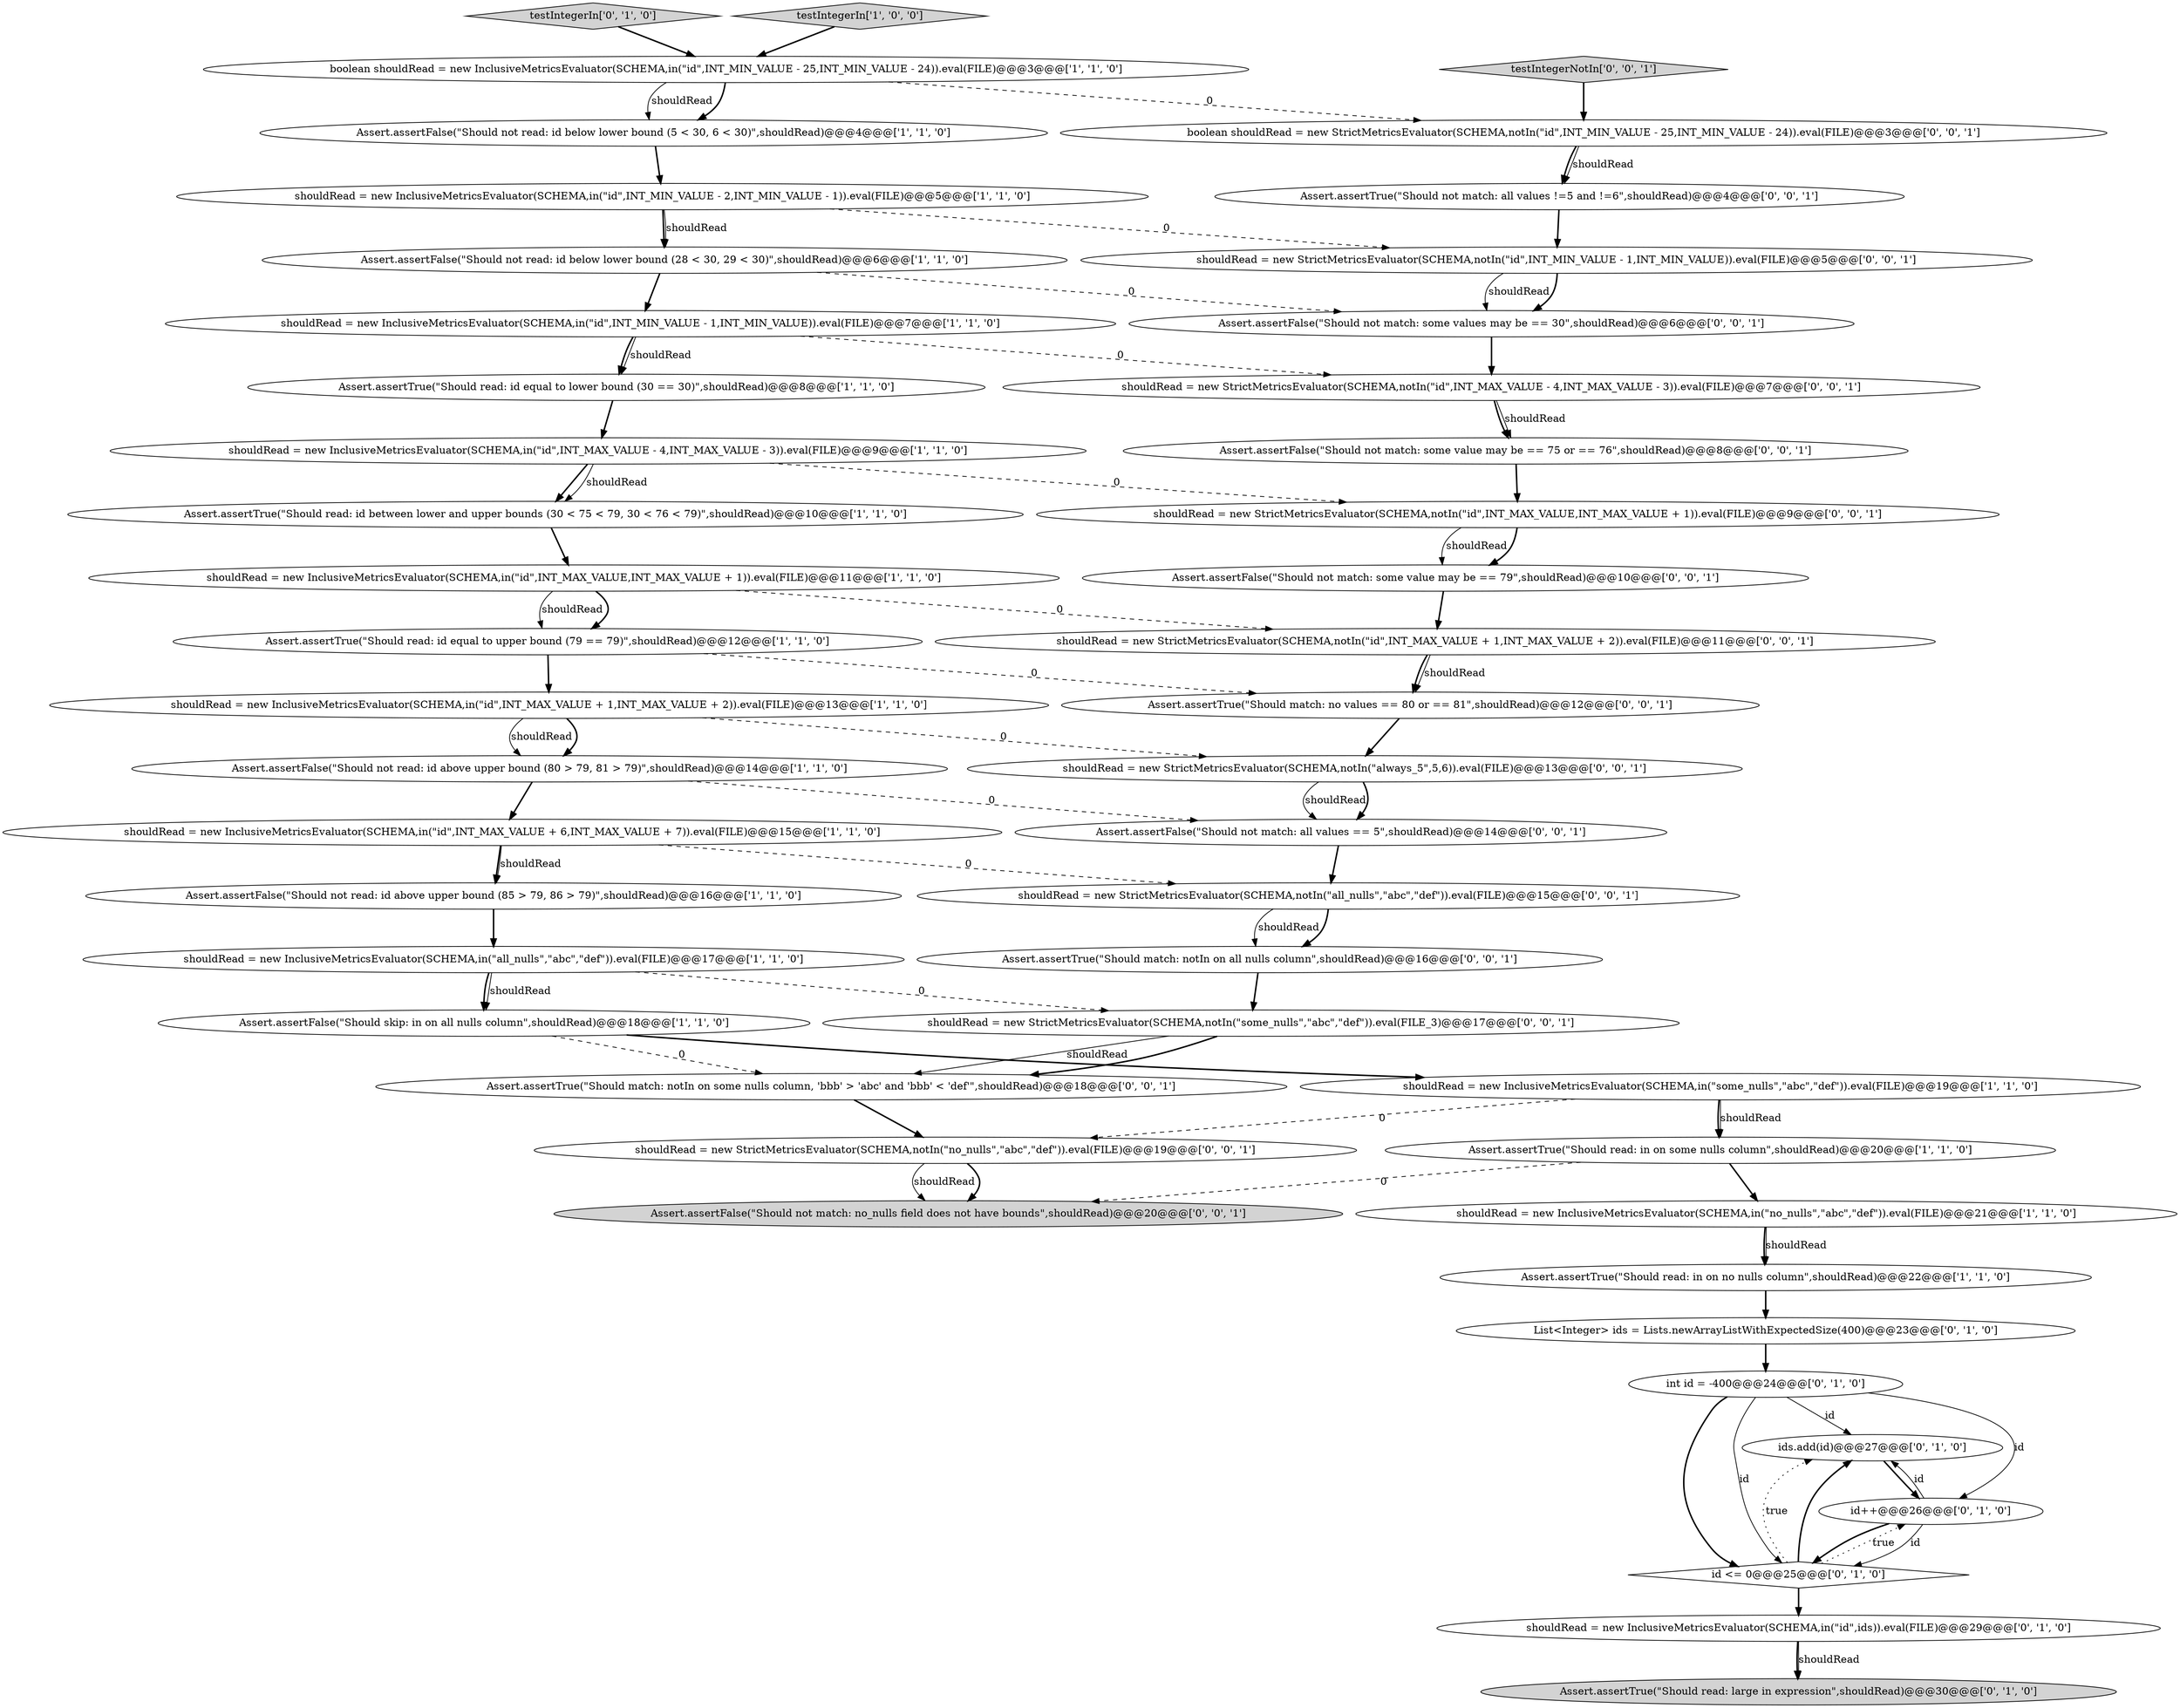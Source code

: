 digraph {
40 [style = filled, label = "Assert.assertTrue(\"Should match: no values == 80 or == 81\",shouldRead)@@@12@@@['0', '0', '1']", fillcolor = white, shape = ellipse image = "AAA0AAABBB3BBB"];
46 [style = filled, label = "Assert.assertTrue(\"Should match: notIn on some nulls column, 'bbb' > 'abc' and 'bbb' < 'def'\",shouldRead)@@@18@@@['0', '0', '1']", fillcolor = white, shape = ellipse image = "AAA0AAABBB3BBB"];
2 [style = filled, label = "shouldRead = new InclusiveMetricsEvaluator(SCHEMA,in(\"no_nulls\",\"abc\",\"def\")).eval(FILE)@@@21@@@['1', '1', '0']", fillcolor = white, shape = ellipse image = "AAA0AAABBB1BBB"];
11 [style = filled, label = "Assert.assertFalse(\"Should not read: id above upper bound (80 > 79, 81 > 79)\",shouldRead)@@@14@@@['1', '1', '0']", fillcolor = white, shape = ellipse image = "AAA0AAABBB1BBB"];
28 [style = filled, label = "Assert.assertTrue(\"Should read: large in expression\",shouldRead)@@@30@@@['0', '1', '0']", fillcolor = lightgray, shape = ellipse image = "AAA1AAABBB2BBB"];
38 [style = filled, label = "shouldRead = new StrictMetricsEvaluator(SCHEMA,notIn(\"id\",INT_MAX_VALUE - 4,INT_MAX_VALUE - 3)).eval(FILE)@@@7@@@['0', '0', '1']", fillcolor = white, shape = ellipse image = "AAA0AAABBB3BBB"];
9 [style = filled, label = "Assert.assertTrue(\"Should read: id equal to lower bound (30 == 30)\",shouldRead)@@@8@@@['1', '1', '0']", fillcolor = white, shape = ellipse image = "AAA0AAABBB1BBB"];
12 [style = filled, label = "shouldRead = new InclusiveMetricsEvaluator(SCHEMA,in(\"some_nulls\",\"abc\",\"def\")).eval(FILE)@@@19@@@['1', '1', '0']", fillcolor = white, shape = ellipse image = "AAA0AAABBB1BBB"];
27 [style = filled, label = "testIntegerIn['0', '1', '0']", fillcolor = lightgray, shape = diamond image = "AAA0AAABBB2BBB"];
8 [style = filled, label = "Assert.assertFalse(\"Should not read: id below lower bound (5 < 30, 6 < 30)\",shouldRead)@@@4@@@['1', '1', '0']", fillcolor = white, shape = ellipse image = "AAA0AAABBB1BBB"];
23 [style = filled, label = "shouldRead = new InclusiveMetricsEvaluator(SCHEMA,in(\"id\",ids)).eval(FILE)@@@29@@@['0', '1', '0']", fillcolor = white, shape = ellipse image = "AAA1AAABBB2BBB"];
39 [style = filled, label = "shouldRead = new StrictMetricsEvaluator(SCHEMA,notIn(\"always_5\",5,6)).eval(FILE)@@@13@@@['0', '0', '1']", fillcolor = white, shape = ellipse image = "AAA0AAABBB3BBB"];
47 [style = filled, label = "Assert.assertFalse(\"Should not match: some value may be == 79\",shouldRead)@@@10@@@['0', '0', '1']", fillcolor = white, shape = ellipse image = "AAA0AAABBB3BBB"];
31 [style = filled, label = "shouldRead = new StrictMetricsEvaluator(SCHEMA,notIn(\"no_nulls\",\"abc\",\"def\")).eval(FILE)@@@19@@@['0', '0', '1']", fillcolor = white, shape = ellipse image = "AAA0AAABBB3BBB"];
26 [style = filled, label = "List<Integer> ids = Lists.newArrayListWithExpectedSize(400)@@@23@@@['0', '1', '0']", fillcolor = white, shape = ellipse image = "AAA1AAABBB2BBB"];
5 [style = filled, label = "Assert.assertTrue(\"Should read: id equal to upper bound (79 == 79)\",shouldRead)@@@12@@@['1', '1', '0']", fillcolor = white, shape = ellipse image = "AAA0AAABBB1BBB"];
10 [style = filled, label = "Assert.assertTrue(\"Should read: id between lower and upper bounds (30 < 75 < 79, 30 < 76 < 79)\",shouldRead)@@@10@@@['1', '1', '0']", fillcolor = white, shape = ellipse image = "AAA0AAABBB1BBB"];
43 [style = filled, label = "Assert.assertFalse(\"Should not match: some values may be == 30\",shouldRead)@@@6@@@['0', '0', '1']", fillcolor = white, shape = ellipse image = "AAA0AAABBB3BBB"];
16 [style = filled, label = "boolean shouldRead = new InclusiveMetricsEvaluator(SCHEMA,in(\"id\",INT_MIN_VALUE - 25,INT_MIN_VALUE - 24)).eval(FILE)@@@3@@@['1', '1', '0']", fillcolor = white, shape = ellipse image = "AAA0AAABBB1BBB"];
19 [style = filled, label = "shouldRead = new InclusiveMetricsEvaluator(SCHEMA,in(\"all_nulls\",\"abc\",\"def\")).eval(FILE)@@@17@@@['1', '1', '0']", fillcolor = white, shape = ellipse image = "AAA0AAABBB1BBB"];
30 [style = filled, label = "shouldRead = new StrictMetricsEvaluator(SCHEMA,notIn(\"id\",INT_MAX_VALUE,INT_MAX_VALUE + 1)).eval(FILE)@@@9@@@['0', '0', '1']", fillcolor = white, shape = ellipse image = "AAA0AAABBB3BBB"];
24 [style = filled, label = "int id = -400@@@24@@@['0', '1', '0']", fillcolor = white, shape = ellipse image = "AAA1AAABBB2BBB"];
29 [style = filled, label = "Assert.assertTrue(\"Should match: notIn on all nulls column\",shouldRead)@@@16@@@['0', '0', '1']", fillcolor = white, shape = ellipse image = "AAA0AAABBB3BBB"];
22 [style = filled, label = "ids.add(id)@@@27@@@['0', '1', '0']", fillcolor = white, shape = ellipse image = "AAA1AAABBB2BBB"];
34 [style = filled, label = "Assert.assertFalse(\"Should not match: some value may be == 75 or == 76\",shouldRead)@@@8@@@['0', '0', '1']", fillcolor = white, shape = ellipse image = "AAA0AAABBB3BBB"];
41 [style = filled, label = "Assert.assertFalse(\"Should not match: all values == 5\",shouldRead)@@@14@@@['0', '0', '1']", fillcolor = white, shape = ellipse image = "AAA0AAABBB3BBB"];
44 [style = filled, label = "shouldRead = new StrictMetricsEvaluator(SCHEMA,notIn(\"all_nulls\",\"abc\",\"def\")).eval(FILE)@@@15@@@['0', '0', '1']", fillcolor = white, shape = ellipse image = "AAA0AAABBB3BBB"];
6 [style = filled, label = "shouldRead = new InclusiveMetricsEvaluator(SCHEMA,in(\"id\",INT_MAX_VALUE - 4,INT_MAX_VALUE - 3)).eval(FILE)@@@9@@@['1', '1', '0']", fillcolor = white, shape = ellipse image = "AAA0AAABBB1BBB"];
0 [style = filled, label = "shouldRead = new InclusiveMetricsEvaluator(SCHEMA,in(\"id\",INT_MAX_VALUE + 1,INT_MAX_VALUE + 2)).eval(FILE)@@@13@@@['1', '1', '0']", fillcolor = white, shape = ellipse image = "AAA0AAABBB1BBB"];
35 [style = filled, label = "shouldRead = new StrictMetricsEvaluator(SCHEMA,notIn(\"id\",INT_MAX_VALUE + 1,INT_MAX_VALUE + 2)).eval(FILE)@@@11@@@['0', '0', '1']", fillcolor = white, shape = ellipse image = "AAA0AAABBB3BBB"];
14 [style = filled, label = "shouldRead = new InclusiveMetricsEvaluator(SCHEMA,in(\"id\",INT_MAX_VALUE + 6,INT_MAX_VALUE + 7)).eval(FILE)@@@15@@@['1', '1', '0']", fillcolor = white, shape = ellipse image = "AAA0AAABBB1BBB"];
1 [style = filled, label = "Assert.assertFalse(\"Should not read: id above upper bound (85 > 79, 86 > 79)\",shouldRead)@@@16@@@['1', '1', '0']", fillcolor = white, shape = ellipse image = "AAA0AAABBB1BBB"];
32 [style = filled, label = "testIntegerNotIn['0', '0', '1']", fillcolor = lightgray, shape = diamond image = "AAA0AAABBB3BBB"];
15 [style = filled, label = "Assert.assertFalse(\"Should not read: id below lower bound (28 < 30, 29 < 30)\",shouldRead)@@@6@@@['1', '1', '0']", fillcolor = white, shape = ellipse image = "AAA0AAABBB1BBB"];
37 [style = filled, label = "boolean shouldRead = new StrictMetricsEvaluator(SCHEMA,notIn(\"id\",INT_MIN_VALUE - 25,INT_MIN_VALUE - 24)).eval(FILE)@@@3@@@['0', '0', '1']", fillcolor = white, shape = ellipse image = "AAA0AAABBB3BBB"];
13 [style = filled, label = "Assert.assertTrue(\"Should read: in on some nulls column\",shouldRead)@@@20@@@['1', '1', '0']", fillcolor = white, shape = ellipse image = "AAA0AAABBB1BBB"];
18 [style = filled, label = "shouldRead = new InclusiveMetricsEvaluator(SCHEMA,in(\"id\",INT_MIN_VALUE - 1,INT_MIN_VALUE)).eval(FILE)@@@7@@@['1', '1', '0']", fillcolor = white, shape = ellipse image = "AAA0AAABBB1BBB"];
17 [style = filled, label = "Assert.assertFalse(\"Should skip: in on all nulls column\",shouldRead)@@@18@@@['1', '1', '0']", fillcolor = white, shape = ellipse image = "AAA0AAABBB1BBB"];
42 [style = filled, label = "shouldRead = new StrictMetricsEvaluator(SCHEMA,notIn(\"some_nulls\",\"abc\",\"def\")).eval(FILE_3)@@@17@@@['0', '0', '1']", fillcolor = white, shape = ellipse image = "AAA0AAABBB3BBB"];
25 [style = filled, label = "id <= 0@@@25@@@['0', '1', '0']", fillcolor = white, shape = diamond image = "AAA1AAABBB2BBB"];
7 [style = filled, label = "Assert.assertTrue(\"Should read: in on no nulls column\",shouldRead)@@@22@@@['1', '1', '0']", fillcolor = white, shape = ellipse image = "AAA0AAABBB1BBB"];
33 [style = filled, label = "Assert.assertTrue(\"Should not match: all values !=5 and !=6\",shouldRead)@@@4@@@['0', '0', '1']", fillcolor = white, shape = ellipse image = "AAA0AAABBB3BBB"];
21 [style = filled, label = "id++@@@26@@@['0', '1', '0']", fillcolor = white, shape = ellipse image = "AAA1AAABBB2BBB"];
3 [style = filled, label = "shouldRead = new InclusiveMetricsEvaluator(SCHEMA,in(\"id\",INT_MIN_VALUE - 2,INT_MIN_VALUE - 1)).eval(FILE)@@@5@@@['1', '1', '0']", fillcolor = white, shape = ellipse image = "AAA0AAABBB1BBB"];
4 [style = filled, label = "testIntegerIn['1', '0', '0']", fillcolor = lightgray, shape = diamond image = "AAA0AAABBB1BBB"];
20 [style = filled, label = "shouldRead = new InclusiveMetricsEvaluator(SCHEMA,in(\"id\",INT_MAX_VALUE,INT_MAX_VALUE + 1)).eval(FILE)@@@11@@@['1', '1', '0']", fillcolor = white, shape = ellipse image = "AAA0AAABBB1BBB"];
36 [style = filled, label = "shouldRead = new StrictMetricsEvaluator(SCHEMA,notIn(\"id\",INT_MIN_VALUE - 1,INT_MIN_VALUE)).eval(FILE)@@@5@@@['0', '0', '1']", fillcolor = white, shape = ellipse image = "AAA0AAABBB3BBB"];
45 [style = filled, label = "Assert.assertFalse(\"Should not match: no_nulls field does not have bounds\",shouldRead)@@@20@@@['0', '0', '1']", fillcolor = lightgray, shape = ellipse image = "AAA0AAABBB3BBB"];
6->30 [style = dashed, label="0"];
14->1 [style = solid, label="shouldRead"];
32->37 [style = bold, label=""];
25->21 [style = dotted, label="true"];
37->33 [style = bold, label=""];
39->41 [style = solid, label="shouldRead"];
25->22 [style = dotted, label="true"];
44->29 [style = solid, label="shouldRead"];
39->41 [style = bold, label=""];
21->25 [style = bold, label=""];
40->39 [style = bold, label=""];
30->47 [style = solid, label="shouldRead"];
42->46 [style = solid, label="shouldRead"];
35->40 [style = bold, label=""];
26->24 [style = bold, label=""];
3->36 [style = dashed, label="0"];
3->15 [style = solid, label="shouldRead"];
36->43 [style = solid, label="shouldRead"];
41->44 [style = bold, label=""];
24->21 [style = solid, label="id"];
46->31 [style = bold, label=""];
16->8 [style = bold, label=""];
38->34 [style = bold, label=""];
5->40 [style = dashed, label="0"];
0->11 [style = bold, label=""];
8->3 [style = bold, label=""];
12->13 [style = bold, label=""];
44->29 [style = bold, label=""];
16->8 [style = solid, label="shouldRead"];
17->46 [style = dashed, label="0"];
6->10 [style = solid, label="shouldRead"];
24->25 [style = bold, label=""];
22->21 [style = bold, label=""];
34->30 [style = bold, label=""];
21->22 [style = solid, label="id"];
12->13 [style = solid, label="shouldRead"];
10->20 [style = bold, label=""];
18->9 [style = solid, label="shouldRead"];
30->47 [style = bold, label=""];
38->34 [style = solid, label="shouldRead"];
19->17 [style = solid, label="shouldRead"];
16->37 [style = dashed, label="0"];
35->40 [style = solid, label="shouldRead"];
36->43 [style = bold, label=""];
15->18 [style = bold, label=""];
2->7 [style = bold, label=""];
4->16 [style = bold, label=""];
20->5 [style = bold, label=""];
31->45 [style = bold, label=""];
2->7 [style = solid, label="shouldRead"];
24->25 [style = solid, label="id"];
11->14 [style = bold, label=""];
47->35 [style = bold, label=""];
13->45 [style = dashed, label="0"];
9->6 [style = bold, label=""];
18->9 [style = bold, label=""];
19->17 [style = bold, label=""];
12->31 [style = dashed, label="0"];
31->45 [style = solid, label="shouldRead"];
20->5 [style = solid, label="shouldRead"];
25->23 [style = bold, label=""];
20->35 [style = dashed, label="0"];
29->42 [style = bold, label=""];
18->38 [style = dashed, label="0"];
17->12 [style = bold, label=""];
7->26 [style = bold, label=""];
14->44 [style = dashed, label="0"];
27->16 [style = bold, label=""];
6->10 [style = bold, label=""];
14->1 [style = bold, label=""];
5->0 [style = bold, label=""];
0->39 [style = dashed, label="0"];
21->25 [style = solid, label="id"];
42->46 [style = bold, label=""];
3->15 [style = bold, label=""];
1->19 [style = bold, label=""];
0->11 [style = solid, label="shouldRead"];
37->33 [style = solid, label="shouldRead"];
15->43 [style = dashed, label="0"];
24->22 [style = solid, label="id"];
11->41 [style = dashed, label="0"];
23->28 [style = bold, label=""];
13->2 [style = bold, label=""];
25->22 [style = bold, label=""];
33->36 [style = bold, label=""];
43->38 [style = bold, label=""];
23->28 [style = solid, label="shouldRead"];
19->42 [style = dashed, label="0"];
}
